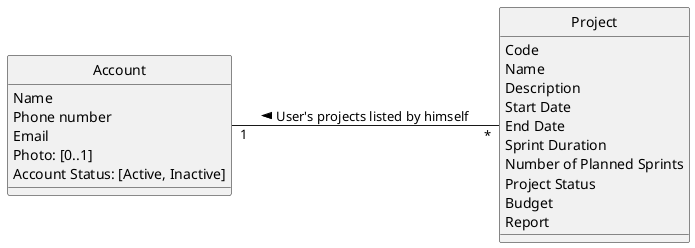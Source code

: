 @startuml
skinparam style strictuml
left to right direction
skinparam groupInheritance 3

 class "Account" {
   Name
   Phone number
   Email
   Photo: [0..1]
   Account Status: [Active, Inactive]
 }

 class Project {
Code
Name
Description
Start Date
End Date
Sprint Duration
Number of Planned Sprints
Project Status
Budget
Report
 }

"Account" "1" -- "*" Project: User's projects listed by himself  <
@enduml